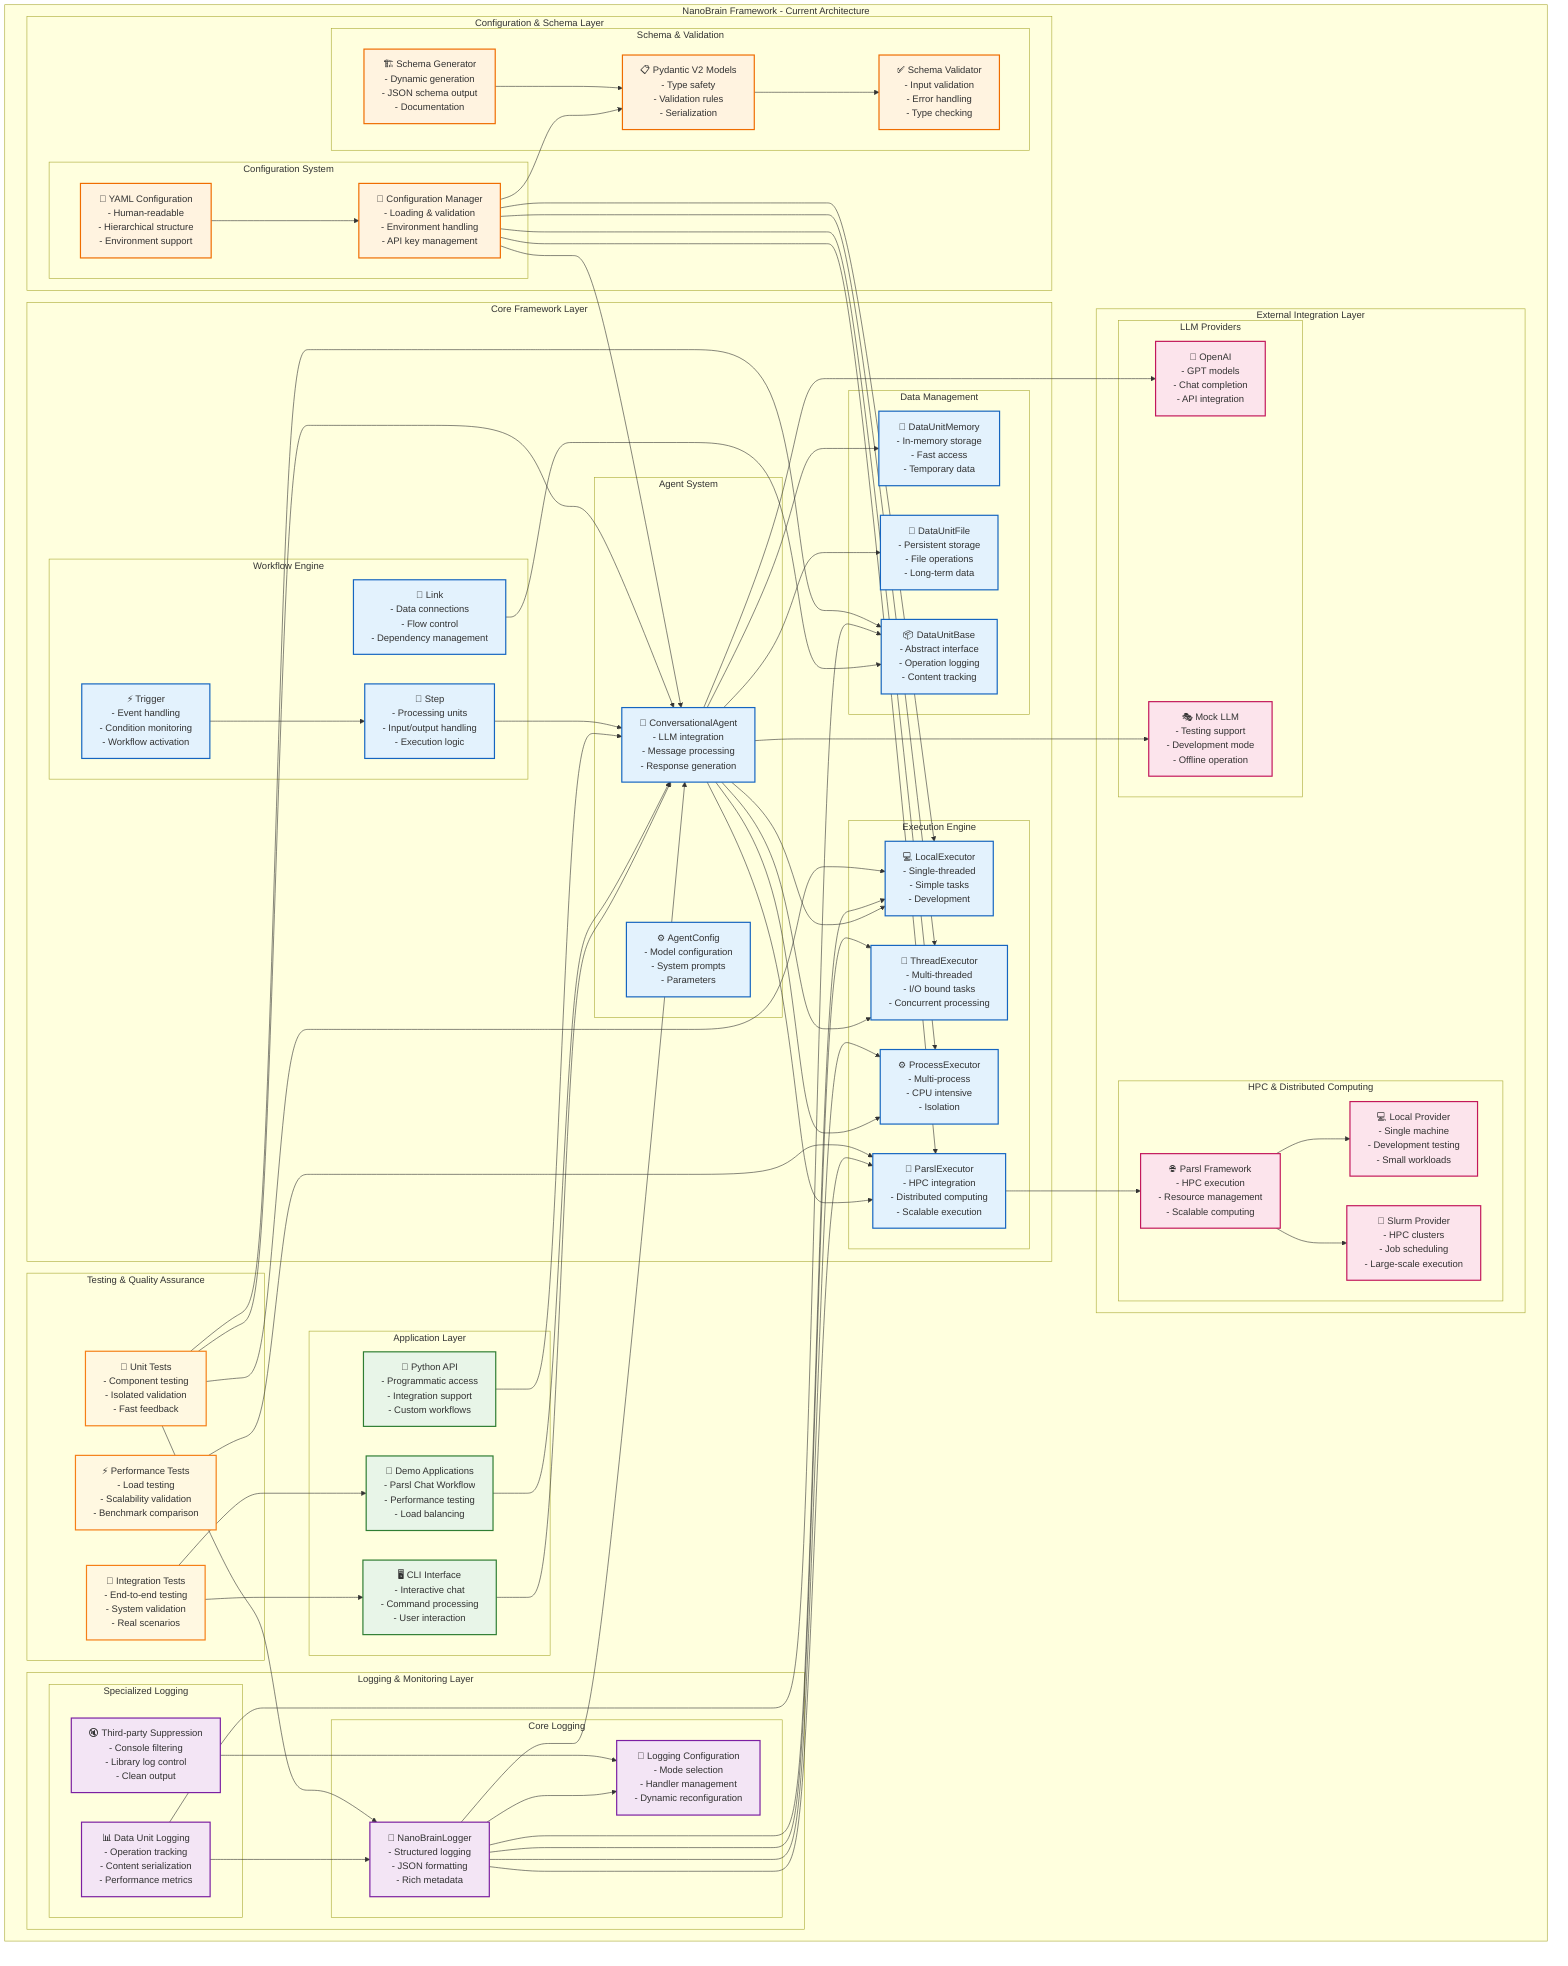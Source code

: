 graph TB
    subgraph "NanoBrain Framework - Current Architecture"
        subgraph "Application Layer"
            CLI["🖥️ CLI Interface<br/>- Interactive chat<br/>- Command processing<br/>- User interaction"]
            Demo["🎯 Demo Applications<br/>- Parsl Chat Workflow<br/>- Performance testing<br/>- Load balancing"]
            API["🔌 Python API<br/>- Programmatic access<br/>- Integration support<br/>- Custom workflows"]
        end

        subgraph "Core Framework Layer"
            subgraph "Agent System"
                Agent["🤖 ConversationalAgent<br/>- LLM integration<br/>- Message processing<br/>- Response generation"]
                AgentConfig["⚙️ AgentConfig<br/>- Model configuration<br/>- System prompts<br/>- Parameters"]
            end

            subgraph "Execution Engine"
                LocalExec["💻 LocalExecutor<br/>- Single-threaded<br/>- Simple tasks<br/>- Development"]
                ThreadExec["🧵 ThreadExecutor<br/>- Multi-threaded<br/>- I/O bound tasks<br/>- Concurrent processing"]
                ProcessExec["⚙️ ProcessExecutor<br/>- Multi-process<br/>- CPU intensive<br/>- Isolation"]
                ParslExec["🚀 ParslExecutor<br/>- HPC integration<br/>- Distributed computing<br/>- Scalable execution"]
            end

            subgraph "Data Management"
                DataBase["📦 DataUnitBase<br/>- Abstract interface<br/>- Operation logging<br/>- Content tracking"]
                DataMem["💾 DataUnitMemory<br/>- In-memory storage<br/>- Fast access<br/>- Temporary data"]
                DataFile["📁 DataUnitFile<br/>- Persistent storage<br/>- File operations<br/>- Long-term data"]
            end

            subgraph "Workflow Engine"
                Step["🔄 Step<br/>- Processing units<br/>- Input/output handling<br/>- Execution logic"]
                Link["🔗 Link<br/>- Data connections<br/>- Flow control<br/>- Dependency management"]
                Trigger["⚡ Trigger<br/>- Event handling<br/>- Condition monitoring<br/>- Workflow activation"]
            end
        end

        subgraph "Configuration & Schema Layer"
            subgraph "Configuration System"
                YAMLConfig["📄 YAML Configuration<br/>- Human-readable<br/>- Hierarchical structure<br/>- Environment support"]
                ConfigManager["🔧 Configuration Manager<br/>- Loading & validation<br/>- Environment handling<br/>- API key management"]
            end

            subgraph "Schema & Validation"
                PydanticModels["📋 Pydantic V2 Models<br/>- Type safety<br/>- Validation rules<br/>- Serialization"]
                SchemaGen["🏗️ Schema Generator<br/>- Dynamic generation<br/>- JSON schema output<br/>- Documentation"]
                Validator["✅ Schema Validator<br/>- Input validation<br/>- Error handling<br/>- Type checking"]
            end
        end

        subgraph "Logging & Monitoring Layer"
            subgraph "Core Logging"
                Logger["📝 NanoBrainLogger<br/>- Structured logging<br/>- JSON formatting<br/>- Rich metadata"]
                LogConfig["🔧 Logging Configuration<br/>- Mode selection<br/>- Handler management<br/>- Dynamic reconfiguration"]
            end

            subgraph "Specialized Logging"
                DataLog["📊 Data Unit Logging<br/>- Operation tracking<br/>- Content serialization<br/>- Performance metrics"]
                ThirdPartySuppress["🔇 Third-party Suppression<br/>- Console filtering<br/>- Library log control<br/>- Clean output"]
            end
        end

        subgraph "External Integration Layer"
            subgraph "LLM Providers"
                OpenAI["🧠 OpenAI<br/>- GPT models<br/>- Chat completion<br/>- API integration"]
                MockLLM["🎭 Mock LLM<br/>- Testing support<br/>- Development mode<br/>- Offline operation"]
            end

            subgraph "HPC & Distributed Computing"
                Parsl["🌐 Parsl Framework<br/>- HPC execution<br/>- Resource management<br/>- Scalable computing"]
                LocalProvider["💻 Local Provider<br/>- Single machine<br/>- Development testing<br/>- Small workloads"]
                SlurmProvider["🏢 Slurm Provider<br/>- HPC clusters<br/>- Job scheduling<br/>- Large-scale execution"]
            end
        end

        subgraph "Testing & Quality Assurance"
            UnitTests["🧪 Unit Tests<br/>- Component testing<br/>- Isolated validation<br/>- Fast feedback"]
            IntegrationTests["🔬 Integration Tests<br/>- End-to-end testing<br/>- System validation<br/>- Real scenarios"]
            PerformanceTests["⚡ Performance Tests<br/>- Load testing<br/>- Scalability validation<br/>- Benchmark comparison"]
        end
    end

    %% Data Flow Connections
    CLI --> Agent
    Demo --> Agent
    API --> Agent
    
    Agent --> LocalExec
    Agent --> ThreadExec
    Agent --> ProcessExec
    Agent --> ParslExec
    
    Agent --> DataMem
    Agent --> DataFile
    
    Step --> Agent
    Link --> DataBase
    Trigger --> Step
    
    YAMLConfig --> ConfigManager
    ConfigManager --> PydanticModels
    PydanticModels --> Validator
    SchemaGen --> PydanticModels
    
    Logger --> LogConfig
    DataLog --> Logger
    ThirdPartySuppress --> LogConfig
    
    Agent --> OpenAI
    Agent --> MockLLM
    
    ParslExec --> Parsl
    Parsl --> LocalProvider
    Parsl --> SlurmProvider
    
    %% Configuration flows
    ConfigManager --> Agent
    ConfigManager --> LocalExec
    ConfigManager --> ThreadExec
    ConfigManager --> ProcessExec
    ConfigManager --> ParslExec
    
    %% Logging flows
    Logger --> Agent
    Logger --> LocalExec
    Logger --> ThreadExec
    Logger --> ProcessExec
    Logger --> ParslExec
    DataLog --> DataBase
    
    %% Testing connections
    UnitTests --> Agent
    UnitTests --> LocalExec
    UnitTests --> DataBase
    UnitTests --> Logger
    IntegrationTests --> Demo
    IntegrationTests --> CLI
    PerformanceTests --> ParslExec

    %% Styling
    classDef application fill:#e8f5e8,stroke:#2e7d32,stroke-width:2px
    classDef core fill:#e3f2fd,stroke:#1565c0,stroke-width:2px
    classDef config fill:#fff3e0,stroke:#ef6c00,stroke-width:2px
    classDef logging fill:#f3e5f5,stroke:#7b1fa2,stroke-width:2px
    classDef external fill:#fce4ec,stroke:#c2185b,stroke-width:2px
    classDef testing fill:#fff8e1,stroke:#f57f17,stroke-width:2px
    
    class CLI,Demo,API application
    class Agent,AgentConfig,LocalExec,ThreadExec,ProcessExec,ParslExec,DataBase,DataMem,DataFile,Step,Link,Trigger core
    class YAMLConfig,ConfigManager,PydanticModels,SchemaGen,Validator config
    class Logger,LogConfig,DataLog,ThirdPartySuppress logging
    class OpenAI,MockLLM,Parsl,LocalProvider,SlurmProvider external
    class UnitTests,IntegrationTests,PerformanceTests testing